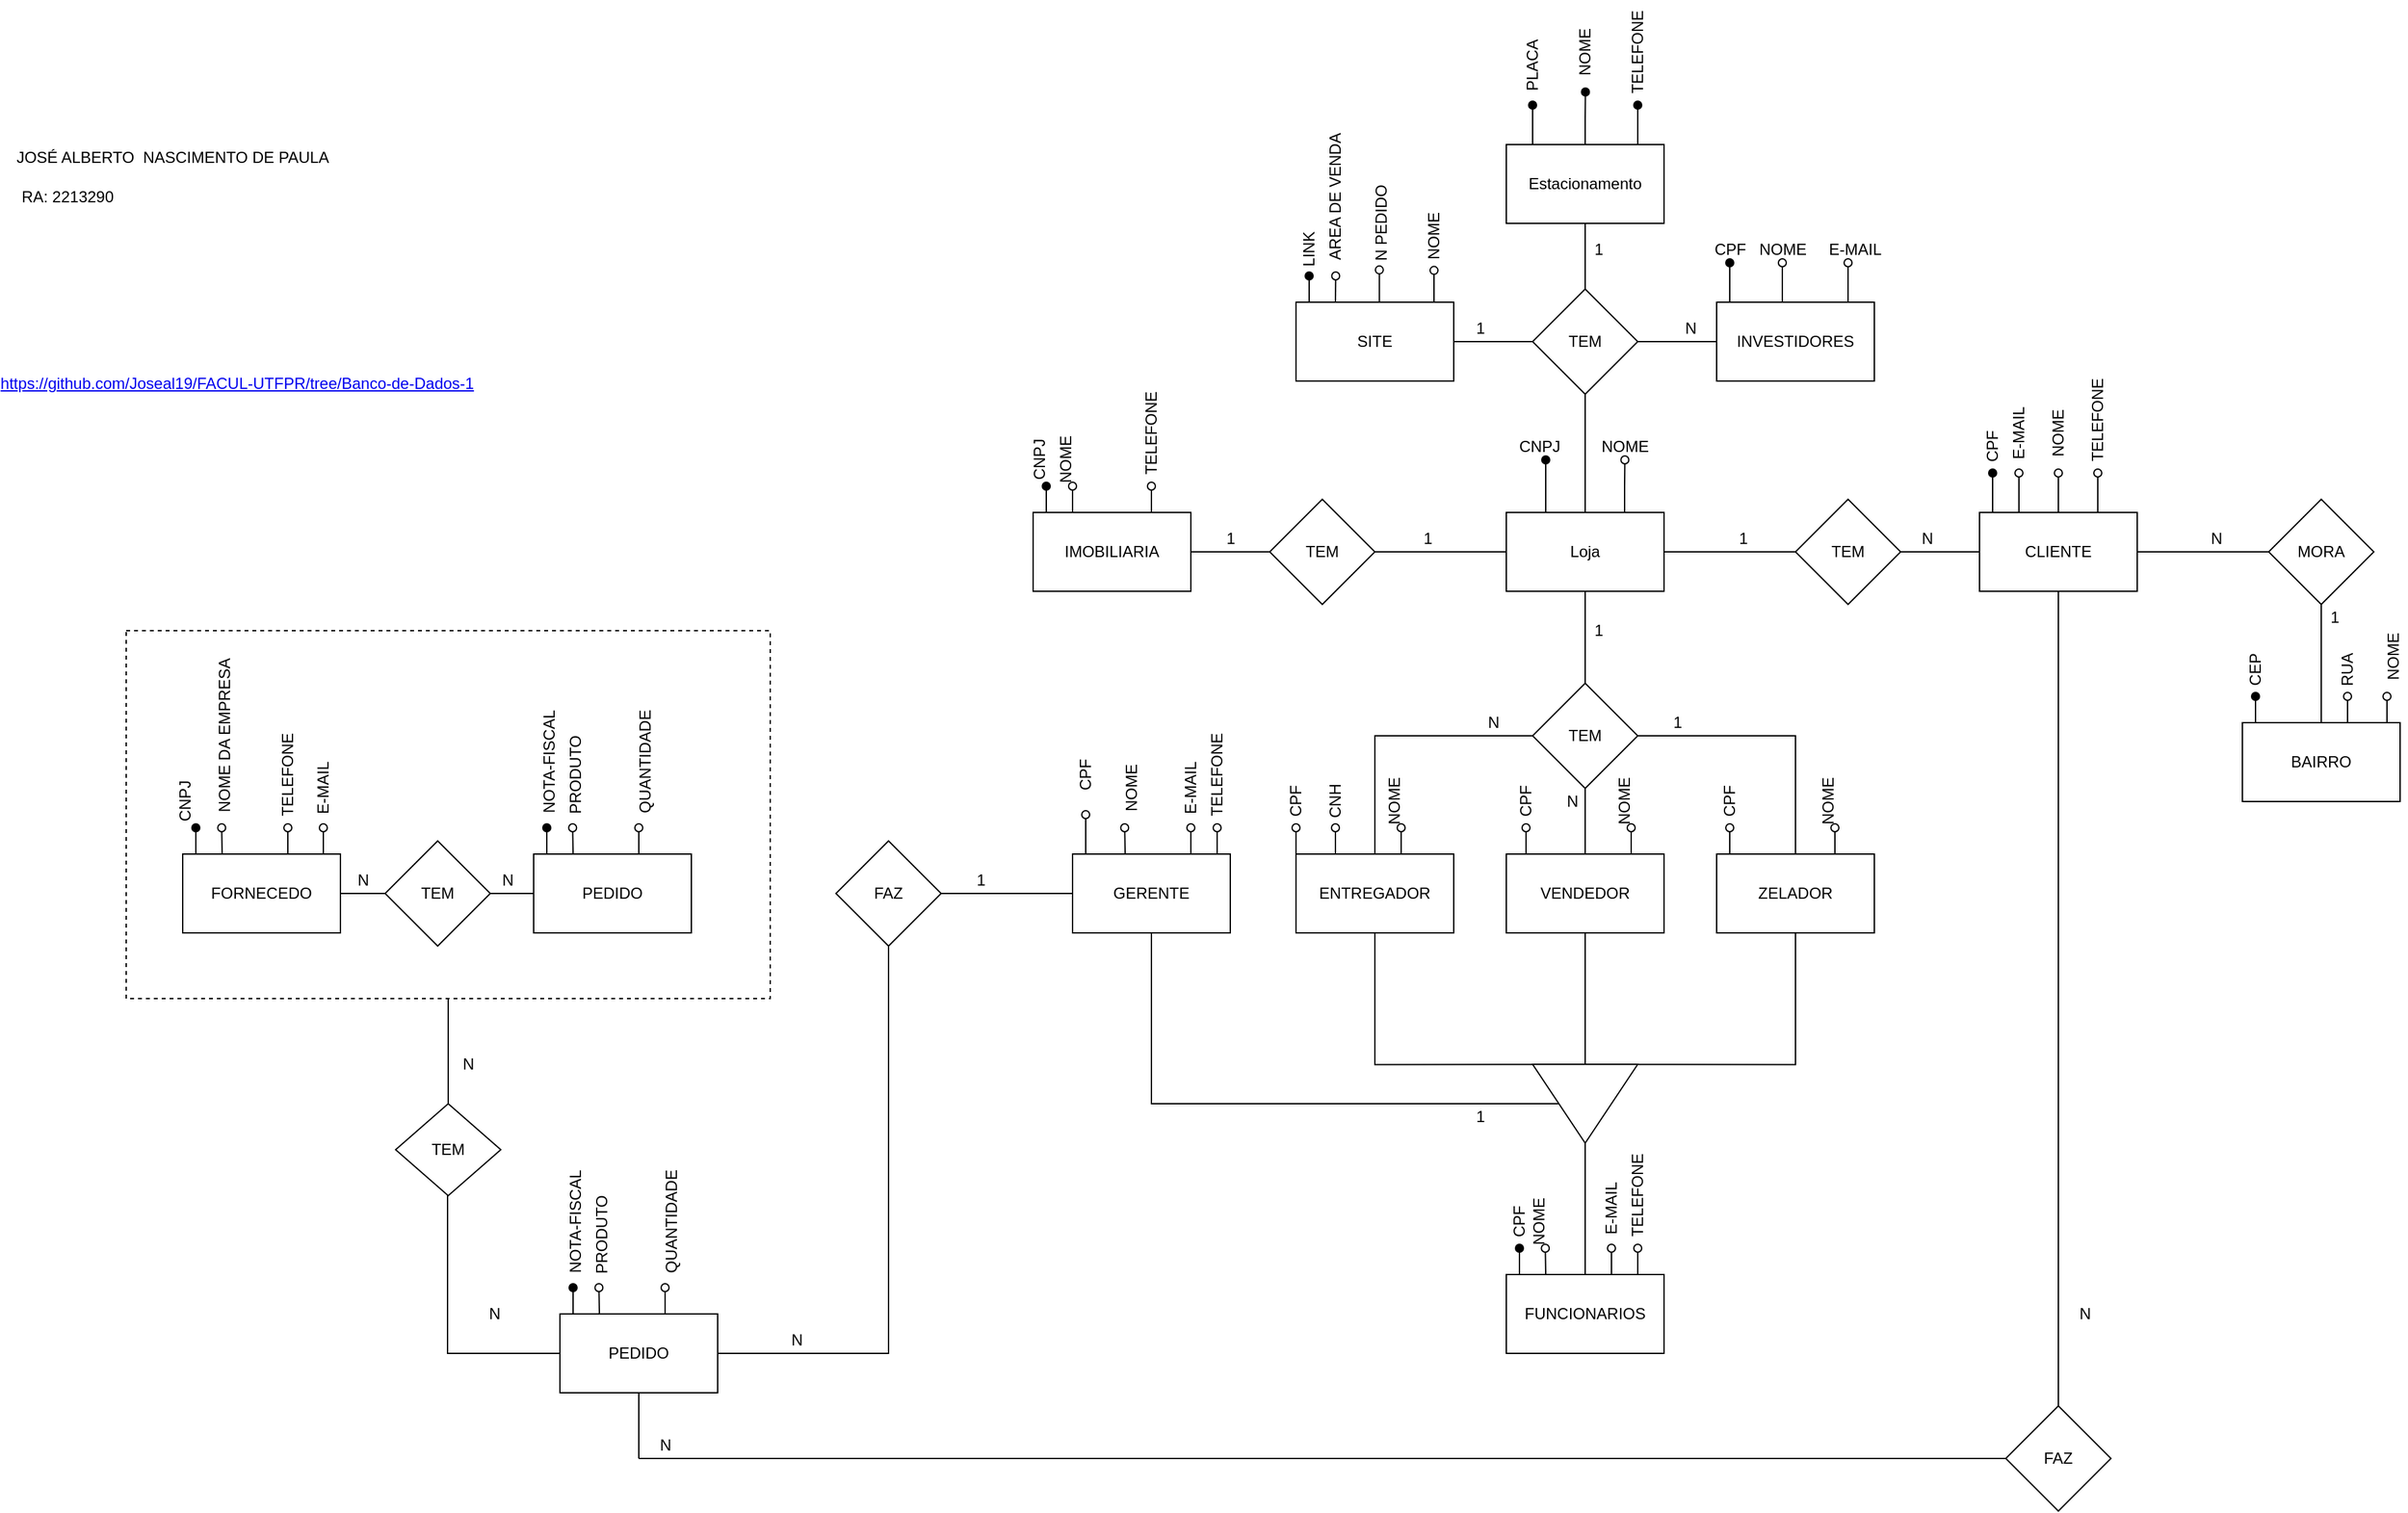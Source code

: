 <mxfile version="18.0.6" type="device"><diagram id="Hc7lsqqkSUxHhg8s1E7W" name="Page-1"><mxGraphModel dx="2181" dy="1921" grid="1" gridSize="10" guides="1" tooltips="1" connect="1" arrows="1" fold="1" page="1" pageScale="1" pageWidth="827" pageHeight="1169" math="0" shadow="0"><root><mxCell id="0"/><mxCell id="1" parent="0"/><mxCell id="PIWaCqFdl9PoiGD2TJqh-2" style="edgeStyle=orthogonalEdgeStyle;rounded=0;orthogonalLoop=1;jettySize=auto;html=1;exitX=0.25;exitY=0;exitDx=0;exitDy=0;endArrow=oval;endFill=1;" edge="1" parent="1" source="PIWaCqFdl9PoiGD2TJqh-1"><mxGeometry relative="1" as="geometry"><mxPoint x="370" y="160" as="targetPoint"/></mxGeometry></mxCell><mxCell id="PIWaCqFdl9PoiGD2TJqh-4" style="edgeStyle=orthogonalEdgeStyle;rounded=0;orthogonalLoop=1;jettySize=auto;html=1;exitX=0.75;exitY=0;exitDx=0;exitDy=0;endArrow=oval;endFill=0;" edge="1" parent="1" source="PIWaCqFdl9PoiGD2TJqh-1"><mxGeometry relative="1" as="geometry"><mxPoint x="430.2" y="160" as="targetPoint"/></mxGeometry></mxCell><mxCell id="PIWaCqFdl9PoiGD2TJqh-39" value="" style="edgeStyle=orthogonalEdgeStyle;rounded=0;orthogonalLoop=1;jettySize=auto;html=1;endArrow=none;endFill=0;" edge="1" parent="1" source="PIWaCqFdl9PoiGD2TJqh-1" target="PIWaCqFdl9PoiGD2TJqh-38"><mxGeometry relative="1" as="geometry"/></mxCell><mxCell id="PIWaCqFdl9PoiGD2TJqh-51" value="" style="edgeStyle=orthogonalEdgeStyle;rounded=0;orthogonalLoop=1;jettySize=auto;html=1;endArrow=none;endFill=0;" edge="1" parent="1" source="PIWaCqFdl9PoiGD2TJqh-1" target="PIWaCqFdl9PoiGD2TJqh-50"><mxGeometry relative="1" as="geometry"/></mxCell><mxCell id="PIWaCqFdl9PoiGD2TJqh-82" value="" style="edgeStyle=orthogonalEdgeStyle;rounded=0;orthogonalLoop=1;jettySize=auto;html=1;endArrow=none;endFill=0;" edge="1" parent="1" source="PIWaCqFdl9PoiGD2TJqh-1" target="PIWaCqFdl9PoiGD2TJqh-81"><mxGeometry relative="1" as="geometry"/></mxCell><mxCell id="PIWaCqFdl9PoiGD2TJqh-1" value="Loja" style="rounded=0;whiteSpace=wrap;html=1;" vertex="1" parent="1"><mxGeometry x="340" y="200" width="120" height="60" as="geometry"/></mxCell><mxCell id="PIWaCqFdl9PoiGD2TJqh-3" value="CNPJ" style="text;html=1;align=center;verticalAlign=middle;resizable=0;points=[];autosize=1;strokeColor=none;fillColor=none;" vertex="1" parent="1"><mxGeometry x="340" y="140" width="50" height="20" as="geometry"/></mxCell><mxCell id="PIWaCqFdl9PoiGD2TJqh-5" value="NOME" style="text;html=1;align=center;verticalAlign=middle;resizable=0;points=[];autosize=1;strokeColor=none;fillColor=none;" vertex="1" parent="1"><mxGeometry x="405" y="140" width="50" height="20" as="geometry"/></mxCell><mxCell id="PIWaCqFdl9PoiGD2TJqh-11" style="edgeStyle=orthogonalEdgeStyle;rounded=0;orthogonalLoop=1;jettySize=auto;html=1;exitX=0.25;exitY=0;exitDx=0;exitDy=0;endArrow=oval;endFill=1;" edge="1" parent="1" source="PIWaCqFdl9PoiGD2TJqh-7"><mxGeometry relative="1" as="geometry"><mxPoint x="360" y="-110" as="targetPoint"/></mxGeometry></mxCell><mxCell id="PIWaCqFdl9PoiGD2TJqh-13" style="edgeStyle=orthogonalEdgeStyle;rounded=0;orthogonalLoop=1;jettySize=auto;html=1;exitX=0.5;exitY=0;exitDx=0;exitDy=0;endArrow=oval;endFill=1;" edge="1" parent="1" source="PIWaCqFdl9PoiGD2TJqh-7"><mxGeometry relative="1" as="geometry"><mxPoint x="400.2" y="-120" as="targetPoint"/></mxGeometry></mxCell><mxCell id="PIWaCqFdl9PoiGD2TJqh-15" style="edgeStyle=orthogonalEdgeStyle;rounded=0;orthogonalLoop=1;jettySize=auto;html=1;exitX=0.75;exitY=0;exitDx=0;exitDy=0;endArrow=oval;endFill=1;" edge="1" parent="1" source="PIWaCqFdl9PoiGD2TJqh-7"><mxGeometry relative="1" as="geometry"><mxPoint x="440" y="-110" as="targetPoint"/></mxGeometry></mxCell><mxCell id="PIWaCqFdl9PoiGD2TJqh-7" value="Estacionamento" style="rounded=0;whiteSpace=wrap;html=1;" vertex="1" parent="1"><mxGeometry x="340" y="-80" width="120" height="60" as="geometry"/></mxCell><mxCell id="PIWaCqFdl9PoiGD2TJqh-10" style="edgeStyle=orthogonalEdgeStyle;rounded=0;orthogonalLoop=1;jettySize=auto;html=1;exitX=0.5;exitY=0;exitDx=0;exitDy=0;entryX=0.5;entryY=1;entryDx=0;entryDy=0;endArrow=none;endFill=0;" edge="1" parent="1" source="PIWaCqFdl9PoiGD2TJqh-8" target="PIWaCqFdl9PoiGD2TJqh-7"><mxGeometry relative="1" as="geometry"/></mxCell><mxCell id="PIWaCqFdl9PoiGD2TJqh-18" value="" style="edgeStyle=orthogonalEdgeStyle;rounded=0;orthogonalLoop=1;jettySize=auto;html=1;endArrow=none;endFill=0;" edge="1" parent="1" source="PIWaCqFdl9PoiGD2TJqh-8" target="PIWaCqFdl9PoiGD2TJqh-17"><mxGeometry relative="1" as="geometry"/></mxCell><mxCell id="PIWaCqFdl9PoiGD2TJqh-26" value="" style="edgeStyle=orthogonalEdgeStyle;rounded=0;orthogonalLoop=1;jettySize=auto;html=1;endArrow=none;endFill=0;" edge="1" parent="1" source="PIWaCqFdl9PoiGD2TJqh-8" target="PIWaCqFdl9PoiGD2TJqh-25"><mxGeometry relative="1" as="geometry"/></mxCell><mxCell id="PIWaCqFdl9PoiGD2TJqh-8" value="TEM" style="rhombus;whiteSpace=wrap;html=1;" vertex="1" parent="1"><mxGeometry x="360" y="30" width="80" height="80" as="geometry"/></mxCell><mxCell id="PIWaCqFdl9PoiGD2TJqh-9" value="" style="edgeStyle=orthogonalEdgeStyle;rounded=0;orthogonalLoop=1;jettySize=auto;html=1;endArrow=none;endFill=0;" edge="1" parent="1" source="PIWaCqFdl9PoiGD2TJqh-1" target="PIWaCqFdl9PoiGD2TJqh-8"><mxGeometry relative="1" as="geometry"><mxPoint x="400" y="50" as="targetPoint"/><mxPoint x="400" y="200" as="sourcePoint"/></mxGeometry></mxCell><mxCell id="PIWaCqFdl9PoiGD2TJqh-12" value="PLACA" style="text;html=1;align=center;verticalAlign=middle;resizable=0;points=[];autosize=1;strokeColor=none;fillColor=none;rotation=-90;" vertex="1" parent="1"><mxGeometry x="335" y="-150" width="50" height="20" as="geometry"/></mxCell><mxCell id="PIWaCqFdl9PoiGD2TJqh-14" value="NOME" style="text;html=1;align=center;verticalAlign=middle;resizable=0;points=[];autosize=1;strokeColor=none;fillColor=none;rotation=-90;" vertex="1" parent="1"><mxGeometry x="375" y="-160" width="50" height="20" as="geometry"/></mxCell><mxCell id="PIWaCqFdl9PoiGD2TJqh-16" value="TELEFONE" style="text;html=1;align=center;verticalAlign=middle;resizable=0;points=[];autosize=1;strokeColor=none;fillColor=none;rotation=-90;" vertex="1" parent="1"><mxGeometry x="400" y="-160" width="80" height="20" as="geometry"/></mxCell><mxCell id="PIWaCqFdl9PoiGD2TJqh-19" style="edgeStyle=orthogonalEdgeStyle;rounded=0;orthogonalLoop=1;jettySize=auto;html=1;exitX=0.25;exitY=0;exitDx=0;exitDy=0;endArrow=oval;endFill=1;" edge="1" parent="1" source="PIWaCqFdl9PoiGD2TJqh-17"><mxGeometry relative="1" as="geometry"><mxPoint x="510" y="10" as="targetPoint"/></mxGeometry></mxCell><mxCell id="PIWaCqFdl9PoiGD2TJqh-21" style="edgeStyle=orthogonalEdgeStyle;rounded=0;orthogonalLoop=1;jettySize=auto;html=1;exitX=0.5;exitY=0;exitDx=0;exitDy=0;endArrow=oval;endFill=0;" edge="1" parent="1" source="PIWaCqFdl9PoiGD2TJqh-17"><mxGeometry relative="1" as="geometry"><mxPoint x="550" y="10" as="targetPoint"/></mxGeometry></mxCell><mxCell id="PIWaCqFdl9PoiGD2TJqh-23" style="edgeStyle=orthogonalEdgeStyle;rounded=0;orthogonalLoop=1;jettySize=auto;html=1;exitX=0.75;exitY=0;exitDx=0;exitDy=0;endArrow=oval;endFill=0;" edge="1" parent="1" source="PIWaCqFdl9PoiGD2TJqh-17"><mxGeometry relative="1" as="geometry"><mxPoint x="600" y="10" as="targetPoint"/></mxGeometry></mxCell><mxCell id="PIWaCqFdl9PoiGD2TJqh-17" value="INVESTIDORES" style="whiteSpace=wrap;html=1;" vertex="1" parent="1"><mxGeometry x="500" y="40" width="120" height="60" as="geometry"/></mxCell><mxCell id="PIWaCqFdl9PoiGD2TJqh-20" value="CPF" style="text;html=1;align=center;verticalAlign=middle;resizable=0;points=[];autosize=1;strokeColor=none;fillColor=none;" vertex="1" parent="1"><mxGeometry x="490" y="-10" width="40" height="20" as="geometry"/></mxCell><mxCell id="PIWaCqFdl9PoiGD2TJqh-22" value="NOME" style="text;html=1;align=center;verticalAlign=middle;resizable=0;points=[];autosize=1;strokeColor=none;fillColor=none;" vertex="1" parent="1"><mxGeometry x="525" y="-10" width="50" height="20" as="geometry"/></mxCell><mxCell id="PIWaCqFdl9PoiGD2TJqh-24" value="E-MAIL" style="text;html=1;align=center;verticalAlign=middle;resizable=0;points=[];autosize=1;strokeColor=none;fillColor=none;" vertex="1" parent="1"><mxGeometry x="575" y="-10" width="60" height="20" as="geometry"/></mxCell><mxCell id="PIWaCqFdl9PoiGD2TJqh-27" style="edgeStyle=orthogonalEdgeStyle;rounded=0;orthogonalLoop=1;jettySize=auto;html=1;exitX=0.25;exitY=0;exitDx=0;exitDy=0;endArrow=oval;endFill=1;" edge="1" parent="1" source="PIWaCqFdl9PoiGD2TJqh-25"><mxGeometry relative="1" as="geometry"><mxPoint x="190" y="20" as="targetPoint"/></mxGeometry></mxCell><mxCell id="PIWaCqFdl9PoiGD2TJqh-29" style="edgeStyle=orthogonalEdgeStyle;rounded=0;orthogonalLoop=1;jettySize=auto;html=1;exitX=0.25;exitY=0;exitDx=0;exitDy=0;endArrow=oval;endFill=0;" edge="1" parent="1" source="PIWaCqFdl9PoiGD2TJqh-25"><mxGeometry relative="1" as="geometry"><mxPoint x="210.2" y="20" as="targetPoint"/></mxGeometry></mxCell><mxCell id="PIWaCqFdl9PoiGD2TJqh-31" style="edgeStyle=orthogonalEdgeStyle;rounded=0;orthogonalLoop=1;jettySize=auto;html=1;exitX=0.75;exitY=0;exitDx=0;exitDy=0;endArrow=oval;endFill=0;entryX=-0.006;entryY=0.42;entryDx=0;entryDy=0;entryPerimeter=0;" edge="1" parent="1" source="PIWaCqFdl9PoiGD2TJqh-25" target="PIWaCqFdl9PoiGD2TJqh-32"><mxGeometry relative="1" as="geometry"><mxPoint x="250" y="20" as="targetPoint"/></mxGeometry></mxCell><mxCell id="PIWaCqFdl9PoiGD2TJqh-33" style="edgeStyle=orthogonalEdgeStyle;rounded=0;orthogonalLoop=1;jettySize=auto;html=1;exitX=0.75;exitY=0;exitDx=0;exitDy=0;endArrow=oval;endFill=0;entryX=-0.016;entryY=0.5;entryDx=0;entryDy=0;entryPerimeter=0;" edge="1" parent="1" source="PIWaCqFdl9PoiGD2TJqh-25" target="PIWaCqFdl9PoiGD2TJqh-34"><mxGeometry relative="1" as="geometry"><mxPoint x="280" y="20" as="targetPoint"/></mxGeometry></mxCell><mxCell id="PIWaCqFdl9PoiGD2TJqh-25" value="SITE" style="whiteSpace=wrap;html=1;" vertex="1" parent="1"><mxGeometry x="180" y="40" width="120" height="60" as="geometry"/></mxCell><mxCell id="PIWaCqFdl9PoiGD2TJqh-28" value="LINK" style="text;html=1;align=center;verticalAlign=middle;resizable=0;points=[];autosize=1;strokeColor=none;fillColor=none;rotation=-90;" vertex="1" parent="1"><mxGeometry x="170" y="-10" width="40" height="20" as="geometry"/></mxCell><mxCell id="PIWaCqFdl9PoiGD2TJqh-30" value="AREA DE VENDA" style="text;html=1;align=center;verticalAlign=middle;resizable=0;points=[];autosize=1;strokeColor=none;fillColor=none;rotation=-90;" vertex="1" parent="1"><mxGeometry x="155" y="-50" width="110" height="20" as="geometry"/></mxCell><mxCell id="PIWaCqFdl9PoiGD2TJqh-32" value="N PEDIDO" style="text;html=1;align=center;verticalAlign=middle;resizable=0;points=[];autosize=1;strokeColor=none;fillColor=none;rotation=-90;" vertex="1" parent="1"><mxGeometry x="210" y="-30" width="70" height="20" as="geometry"/></mxCell><mxCell id="PIWaCqFdl9PoiGD2TJqh-34" value="NOME" style="text;html=1;align=center;verticalAlign=middle;resizable=0;points=[];autosize=1;strokeColor=none;fillColor=none;rotation=-90;" vertex="1" parent="1"><mxGeometry x="260" y="-20" width="50" height="20" as="geometry"/></mxCell><mxCell id="PIWaCqFdl9PoiGD2TJqh-35" value="1" style="text;html=1;align=center;verticalAlign=middle;resizable=0;points=[];autosize=1;strokeColor=none;fillColor=none;" vertex="1" parent="1"><mxGeometry x="400" y="-10" width="20" height="20" as="geometry"/></mxCell><mxCell id="PIWaCqFdl9PoiGD2TJqh-36" value="N" style="text;html=1;align=center;verticalAlign=middle;resizable=0;points=[];autosize=1;strokeColor=none;fillColor=none;" vertex="1" parent="1"><mxGeometry x="470" y="50" width="20" height="20" as="geometry"/></mxCell><mxCell id="PIWaCqFdl9PoiGD2TJqh-37" value="1" style="text;html=1;align=center;verticalAlign=middle;resizable=0;points=[];autosize=1;strokeColor=none;fillColor=none;" vertex="1" parent="1"><mxGeometry x="310" y="50" width="20" height="20" as="geometry"/></mxCell><mxCell id="PIWaCqFdl9PoiGD2TJqh-42" value="" style="edgeStyle=orthogonalEdgeStyle;rounded=0;orthogonalLoop=1;jettySize=auto;html=1;endArrow=none;endFill=0;" edge="1" parent="1" source="PIWaCqFdl9PoiGD2TJqh-38" target="PIWaCqFdl9PoiGD2TJqh-41"><mxGeometry relative="1" as="geometry"/></mxCell><mxCell id="PIWaCqFdl9PoiGD2TJqh-38" value="TEM" style="rhombus;whiteSpace=wrap;html=1;rounded=0;" vertex="1" parent="1"><mxGeometry x="160" y="190" width="80" height="80" as="geometry"/></mxCell><mxCell id="PIWaCqFdl9PoiGD2TJqh-40" value="1" style="text;html=1;align=center;verticalAlign=middle;resizable=0;points=[];autosize=1;strokeColor=none;fillColor=none;" vertex="1" parent="1"><mxGeometry x="270" y="210" width="20" height="20" as="geometry"/></mxCell><mxCell id="PIWaCqFdl9PoiGD2TJqh-43" style="edgeStyle=orthogonalEdgeStyle;rounded=0;orthogonalLoop=1;jettySize=auto;html=1;exitX=0.25;exitY=0;exitDx=0;exitDy=0;endArrow=oval;endFill=1;" edge="1" parent="1" source="PIWaCqFdl9PoiGD2TJqh-41"><mxGeometry relative="1" as="geometry"><mxPoint x="-10" y="180" as="targetPoint"/></mxGeometry></mxCell><mxCell id="PIWaCqFdl9PoiGD2TJqh-45" style="edgeStyle=orthogonalEdgeStyle;rounded=0;orthogonalLoop=1;jettySize=auto;html=1;exitX=0.25;exitY=0;exitDx=0;exitDy=0;endArrow=oval;endFill=0;" edge="1" parent="1" source="PIWaCqFdl9PoiGD2TJqh-41"><mxGeometry relative="1" as="geometry"><mxPoint x="10" y="180" as="targetPoint"/></mxGeometry></mxCell><mxCell id="PIWaCqFdl9PoiGD2TJqh-47" style="edgeStyle=orthogonalEdgeStyle;rounded=0;orthogonalLoop=1;jettySize=auto;html=1;exitX=0.75;exitY=0;exitDx=0;exitDy=0;endArrow=oval;endFill=0;" edge="1" parent="1" source="PIWaCqFdl9PoiGD2TJqh-41"><mxGeometry relative="1" as="geometry"><mxPoint x="70" y="180" as="targetPoint"/></mxGeometry></mxCell><mxCell id="PIWaCqFdl9PoiGD2TJqh-41" value="IMOBILIARIA" style="whiteSpace=wrap;html=1;rounded=0;" vertex="1" parent="1"><mxGeometry x="-20" y="200" width="120" height="60" as="geometry"/></mxCell><mxCell id="PIWaCqFdl9PoiGD2TJqh-44" value="CNPJ" style="text;html=1;align=center;verticalAlign=middle;resizable=0;points=[];autosize=1;strokeColor=none;fillColor=none;rotation=-90;" vertex="1" parent="1"><mxGeometry x="-40" y="150" width="50" height="20" as="geometry"/></mxCell><mxCell id="PIWaCqFdl9PoiGD2TJqh-46" value="NOME" style="text;html=1;align=center;verticalAlign=middle;resizable=0;points=[];autosize=1;strokeColor=none;fillColor=none;rotation=-90;" vertex="1" parent="1"><mxGeometry x="-20" y="150" width="50" height="20" as="geometry"/></mxCell><mxCell id="PIWaCqFdl9PoiGD2TJqh-48" value="TELEFONE" style="text;html=1;align=center;verticalAlign=middle;resizable=0;points=[];autosize=1;strokeColor=none;fillColor=none;rotation=-90;" vertex="1" parent="1"><mxGeometry x="30" y="130" width="80" height="20" as="geometry"/></mxCell><mxCell id="PIWaCqFdl9PoiGD2TJqh-49" value="1" style="text;html=1;align=center;verticalAlign=middle;resizable=0;points=[];autosize=1;strokeColor=none;fillColor=none;" vertex="1" parent="1"><mxGeometry x="120" y="210" width="20" height="20" as="geometry"/></mxCell><mxCell id="PIWaCqFdl9PoiGD2TJqh-57" value="" style="edgeStyle=orthogonalEdgeStyle;rounded=0;orthogonalLoop=1;jettySize=auto;html=1;endArrow=none;endFill=0;" edge="1" parent="1" source="PIWaCqFdl9PoiGD2TJqh-50" target="PIWaCqFdl9PoiGD2TJqh-56"><mxGeometry relative="1" as="geometry"/></mxCell><mxCell id="PIWaCqFdl9PoiGD2TJqh-50" value="TEM" style="rhombus;whiteSpace=wrap;html=1;rounded=0;" vertex="1" parent="1"><mxGeometry x="560" y="190" width="80" height="80" as="geometry"/></mxCell><mxCell id="PIWaCqFdl9PoiGD2TJqh-52" value="1" style="text;html=1;align=center;verticalAlign=middle;resizable=0;points=[];autosize=1;strokeColor=none;fillColor=none;" vertex="1" parent="1"><mxGeometry x="510" y="210" width="20" height="20" as="geometry"/></mxCell><mxCell id="PIWaCqFdl9PoiGD2TJqh-59" style="edgeStyle=orthogonalEdgeStyle;rounded=0;orthogonalLoop=1;jettySize=auto;html=1;exitX=0.25;exitY=0;exitDx=0;exitDy=0;endArrow=oval;endFill=1;" edge="1" parent="1" source="PIWaCqFdl9PoiGD2TJqh-56"><mxGeometry relative="1" as="geometry"><mxPoint x="710" y="170" as="targetPoint"/></mxGeometry></mxCell><mxCell id="PIWaCqFdl9PoiGD2TJqh-61" style="edgeStyle=orthogonalEdgeStyle;rounded=0;orthogonalLoop=1;jettySize=auto;html=1;exitX=0.25;exitY=0;exitDx=0;exitDy=0;endArrow=oval;endFill=0;" edge="1" parent="1" source="PIWaCqFdl9PoiGD2TJqh-56"><mxGeometry relative="1" as="geometry"><mxPoint x="730" y="170" as="targetPoint"/></mxGeometry></mxCell><mxCell id="PIWaCqFdl9PoiGD2TJqh-63" style="edgeStyle=orthogonalEdgeStyle;rounded=0;orthogonalLoop=1;jettySize=auto;html=1;exitX=0.5;exitY=0;exitDx=0;exitDy=0;endArrow=oval;endFill=0;" edge="1" parent="1" source="PIWaCqFdl9PoiGD2TJqh-56"><mxGeometry relative="1" as="geometry"><mxPoint x="760" y="170" as="targetPoint"/></mxGeometry></mxCell><mxCell id="PIWaCqFdl9PoiGD2TJqh-65" style="edgeStyle=orthogonalEdgeStyle;rounded=0;orthogonalLoop=1;jettySize=auto;html=1;exitX=0.75;exitY=0;exitDx=0;exitDy=0;endArrow=oval;endFill=0;" edge="1" parent="1" source="PIWaCqFdl9PoiGD2TJqh-56"><mxGeometry relative="1" as="geometry"><mxPoint x="790" y="170" as="targetPoint"/></mxGeometry></mxCell><mxCell id="PIWaCqFdl9PoiGD2TJqh-68" value="" style="edgeStyle=orthogonalEdgeStyle;rounded=0;orthogonalLoop=1;jettySize=auto;html=1;endArrow=none;endFill=0;" edge="1" parent="1" source="PIWaCqFdl9PoiGD2TJqh-56" target="PIWaCqFdl9PoiGD2TJqh-67"><mxGeometry relative="1" as="geometry"/></mxCell><mxCell id="PIWaCqFdl9PoiGD2TJqh-217" value="" style="edgeStyle=orthogonalEdgeStyle;rounded=0;orthogonalLoop=1;jettySize=auto;html=1;endArrow=none;endFill=0;" edge="1" parent="1" source="PIWaCqFdl9PoiGD2TJqh-56" target="PIWaCqFdl9PoiGD2TJqh-216"><mxGeometry relative="1" as="geometry"/></mxCell><mxCell id="PIWaCqFdl9PoiGD2TJqh-56" value="CLIENTE" style="whiteSpace=wrap;html=1;rounded=0;" vertex="1" parent="1"><mxGeometry x="700" y="200" width="120" height="60" as="geometry"/></mxCell><mxCell id="PIWaCqFdl9PoiGD2TJqh-58" value="N" style="text;html=1;align=center;verticalAlign=middle;resizable=0;points=[];autosize=1;strokeColor=none;fillColor=none;" vertex="1" parent="1"><mxGeometry x="650" y="210" width="20" height="20" as="geometry"/></mxCell><mxCell id="PIWaCqFdl9PoiGD2TJqh-60" value="CPF" style="text;html=1;align=center;verticalAlign=middle;resizable=0;points=[];autosize=1;strokeColor=none;fillColor=none;rotation=-90;" vertex="1" parent="1"><mxGeometry x="690" y="140" width="40" height="20" as="geometry"/></mxCell><mxCell id="PIWaCqFdl9PoiGD2TJqh-62" value="E-MAIL" style="text;html=1;align=center;verticalAlign=middle;resizable=0;points=[];autosize=1;strokeColor=none;fillColor=none;rotation=-90;" vertex="1" parent="1"><mxGeometry x="700" y="130" width="60" height="20" as="geometry"/></mxCell><mxCell id="PIWaCqFdl9PoiGD2TJqh-64" value="NOME" style="text;html=1;align=center;verticalAlign=middle;resizable=0;points=[];autosize=1;strokeColor=none;fillColor=none;rotation=-90;" vertex="1" parent="1"><mxGeometry x="735" y="130" width="50" height="20" as="geometry"/></mxCell><mxCell id="PIWaCqFdl9PoiGD2TJqh-66" value="TELEFONE" style="text;html=1;align=center;verticalAlign=middle;resizable=0;points=[];autosize=1;strokeColor=none;fillColor=none;rotation=-90;" vertex="1" parent="1"><mxGeometry x="750" y="120" width="80" height="20" as="geometry"/></mxCell><mxCell id="PIWaCqFdl9PoiGD2TJqh-70" value="" style="edgeStyle=orthogonalEdgeStyle;rounded=0;orthogonalLoop=1;jettySize=auto;html=1;endArrow=none;endFill=0;" edge="1" parent="1" source="PIWaCqFdl9PoiGD2TJqh-67" target="PIWaCqFdl9PoiGD2TJqh-69"><mxGeometry relative="1" as="geometry"/></mxCell><mxCell id="PIWaCqFdl9PoiGD2TJqh-67" value="MORA" style="rhombus;whiteSpace=wrap;html=1;rounded=0;" vertex="1" parent="1"><mxGeometry x="920" y="190" width="80" height="80" as="geometry"/></mxCell><mxCell id="PIWaCqFdl9PoiGD2TJqh-71" style="edgeStyle=orthogonalEdgeStyle;rounded=0;orthogonalLoop=1;jettySize=auto;html=1;exitX=0.25;exitY=0;exitDx=0;exitDy=0;endArrow=oval;endFill=1;" edge="1" parent="1" source="PIWaCqFdl9PoiGD2TJqh-69"><mxGeometry relative="1" as="geometry"><mxPoint x="910" y="340" as="targetPoint"/></mxGeometry></mxCell><mxCell id="PIWaCqFdl9PoiGD2TJqh-73" style="edgeStyle=orthogonalEdgeStyle;rounded=0;orthogonalLoop=1;jettySize=auto;html=1;exitX=0.75;exitY=0;exitDx=0;exitDy=0;endArrow=oval;endFill=0;" edge="1" parent="1" source="PIWaCqFdl9PoiGD2TJqh-69"><mxGeometry relative="1" as="geometry"><mxPoint x="980" y="340" as="targetPoint"/></mxGeometry></mxCell><mxCell id="PIWaCqFdl9PoiGD2TJqh-76" style="edgeStyle=orthogonalEdgeStyle;rounded=0;orthogonalLoop=1;jettySize=auto;html=1;exitX=0.75;exitY=0;exitDx=0;exitDy=0;endArrow=oval;endFill=0;" edge="1" parent="1" source="PIWaCqFdl9PoiGD2TJqh-69"><mxGeometry relative="1" as="geometry"><mxPoint x="1010" y="340" as="targetPoint"/></mxGeometry></mxCell><mxCell id="PIWaCqFdl9PoiGD2TJqh-69" value="BAIRRO" style="whiteSpace=wrap;html=1;rounded=0;" vertex="1" parent="1"><mxGeometry x="900" y="360" width="120" height="60" as="geometry"/></mxCell><mxCell id="PIWaCqFdl9PoiGD2TJqh-72" value="CEP" style="text;html=1;align=center;verticalAlign=middle;resizable=0;points=[];autosize=1;strokeColor=none;fillColor=none;rotation=-90;" vertex="1" parent="1"><mxGeometry x="890" y="310" width="40" height="20" as="geometry"/></mxCell><mxCell id="PIWaCqFdl9PoiGD2TJqh-75" value="RUA" style="text;html=1;align=center;verticalAlign=middle;resizable=0;points=[];autosize=1;strokeColor=none;fillColor=none;rotation=-90;" vertex="1" parent="1"><mxGeometry x="960" y="310" width="40" height="20" as="geometry"/></mxCell><mxCell id="PIWaCqFdl9PoiGD2TJqh-78" value="NOME" style="text;html=1;align=center;verticalAlign=middle;resizable=0;points=[];autosize=1;strokeColor=none;fillColor=none;rotation=-90;" vertex="1" parent="1"><mxGeometry x="990" y="300" width="50" height="20" as="geometry"/></mxCell><mxCell id="PIWaCqFdl9PoiGD2TJqh-79" value="N" style="text;html=1;align=center;verticalAlign=middle;resizable=0;points=[];autosize=1;strokeColor=none;fillColor=none;" vertex="1" parent="1"><mxGeometry x="870" y="210" width="20" height="20" as="geometry"/></mxCell><mxCell id="PIWaCqFdl9PoiGD2TJqh-80" value="1" style="text;html=1;align=center;verticalAlign=middle;resizable=0;points=[];autosize=1;strokeColor=none;fillColor=none;" vertex="1" parent="1"><mxGeometry x="960" y="270" width="20" height="20" as="geometry"/></mxCell><mxCell id="PIWaCqFdl9PoiGD2TJqh-85" value="" style="edgeStyle=orthogonalEdgeStyle;rounded=0;orthogonalLoop=1;jettySize=auto;html=1;endArrow=none;endFill=0;" edge="1" parent="1" source="PIWaCqFdl9PoiGD2TJqh-81" target="PIWaCqFdl9PoiGD2TJqh-84"><mxGeometry relative="1" as="geometry"/></mxCell><mxCell id="PIWaCqFdl9PoiGD2TJqh-110" style="edgeStyle=orthogonalEdgeStyle;rounded=0;orthogonalLoop=1;jettySize=auto;html=1;entryX=0.5;entryY=0;entryDx=0;entryDy=0;endArrow=none;endFill=0;" edge="1" parent="1" source="PIWaCqFdl9PoiGD2TJqh-81" target="PIWaCqFdl9PoiGD2TJqh-107"><mxGeometry relative="1" as="geometry"/></mxCell><mxCell id="PIWaCqFdl9PoiGD2TJqh-81" value="TEM" style="rhombus;whiteSpace=wrap;html=1;rounded=0;" vertex="1" parent="1"><mxGeometry x="360" y="330" width="80" height="80" as="geometry"/></mxCell><mxCell id="PIWaCqFdl9PoiGD2TJqh-83" value="1" style="text;html=1;align=center;verticalAlign=middle;resizable=0;points=[];autosize=1;strokeColor=none;fillColor=none;" vertex="1" parent="1"><mxGeometry x="400" y="280" width="20" height="20" as="geometry"/></mxCell><mxCell id="PIWaCqFdl9PoiGD2TJqh-86" style="edgeStyle=orthogonalEdgeStyle;rounded=0;orthogonalLoop=1;jettySize=auto;html=1;exitX=0.25;exitY=0;exitDx=0;exitDy=0;endArrow=oval;endFill=0;" edge="1" parent="1" source="PIWaCqFdl9PoiGD2TJqh-84"><mxGeometry relative="1" as="geometry"><mxPoint x="510" y="440" as="targetPoint"/></mxGeometry></mxCell><mxCell id="PIWaCqFdl9PoiGD2TJqh-88" style="edgeStyle=orthogonalEdgeStyle;rounded=0;orthogonalLoop=1;jettySize=auto;html=1;exitX=0.75;exitY=0;exitDx=0;exitDy=0;endArrow=oval;endFill=0;" edge="1" parent="1" source="PIWaCqFdl9PoiGD2TJqh-84"><mxGeometry relative="1" as="geometry"><mxPoint x="590" y="440" as="targetPoint"/></mxGeometry></mxCell><mxCell id="PIWaCqFdl9PoiGD2TJqh-117" style="edgeStyle=orthogonalEdgeStyle;rounded=0;orthogonalLoop=1;jettySize=auto;html=1;exitX=0.5;exitY=1;exitDx=0;exitDy=0;endArrow=none;endFill=0;entryX=0.003;entryY=-0.005;entryDx=0;entryDy=0;entryPerimeter=0;" edge="1" parent="1" source="PIWaCqFdl9PoiGD2TJqh-84" target="PIWaCqFdl9PoiGD2TJqh-113"><mxGeometry relative="1" as="geometry"><mxPoint x="530" y="620" as="targetPoint"/><Array as="points"><mxPoint x="560" y="620"/></Array></mxGeometry></mxCell><mxCell id="PIWaCqFdl9PoiGD2TJqh-84" value="ZELADOR" style="whiteSpace=wrap;html=1;rounded=0;" vertex="1" parent="1"><mxGeometry x="500" y="460" width="120" height="60" as="geometry"/></mxCell><mxCell id="PIWaCqFdl9PoiGD2TJqh-87" value="CPF" style="text;html=1;align=center;verticalAlign=middle;resizable=0;points=[];autosize=1;strokeColor=none;fillColor=none;rotation=-90;" vertex="1" parent="1"><mxGeometry x="490" y="410" width="40" height="20" as="geometry"/></mxCell><mxCell id="PIWaCqFdl9PoiGD2TJqh-90" value="NOME" style="text;html=1;align=center;verticalAlign=middle;resizable=0;points=[];autosize=1;strokeColor=none;fillColor=none;rotation=-90;" vertex="1" parent="1"><mxGeometry x="560" y="410" width="50" height="20" as="geometry"/></mxCell><mxCell id="PIWaCqFdl9PoiGD2TJqh-91" value="1" style="text;html=1;align=center;verticalAlign=middle;resizable=0;points=[];autosize=1;strokeColor=none;fillColor=none;" vertex="1" parent="1"><mxGeometry x="460" y="350" width="20" height="20" as="geometry"/></mxCell><mxCell id="PIWaCqFdl9PoiGD2TJqh-95" style="edgeStyle=orthogonalEdgeStyle;rounded=0;orthogonalLoop=1;jettySize=auto;html=1;exitX=0.25;exitY=0;exitDx=0;exitDy=0;endArrow=oval;endFill=0;" edge="1" parent="1" source="PIWaCqFdl9PoiGD2TJqh-97"><mxGeometry relative="1" as="geometry"><mxPoint x="355" y="440" as="targetPoint"/></mxGeometry></mxCell><mxCell id="PIWaCqFdl9PoiGD2TJqh-96" style="edgeStyle=orthogonalEdgeStyle;rounded=0;orthogonalLoop=1;jettySize=auto;html=1;exitX=0.75;exitY=0;exitDx=0;exitDy=0;endArrow=oval;endFill=0;" edge="1" parent="1" source="PIWaCqFdl9PoiGD2TJqh-97"><mxGeometry relative="1" as="geometry"><mxPoint x="435" y="440" as="targetPoint"/></mxGeometry></mxCell><mxCell id="PIWaCqFdl9PoiGD2TJqh-101" style="edgeStyle=orthogonalEdgeStyle;rounded=0;orthogonalLoop=1;jettySize=auto;html=1;entryX=0.5;entryY=1;entryDx=0;entryDy=0;endArrow=none;endFill=0;" edge="1" parent="1" source="PIWaCqFdl9PoiGD2TJqh-97" target="PIWaCqFdl9PoiGD2TJqh-81"><mxGeometry relative="1" as="geometry"/></mxCell><mxCell id="PIWaCqFdl9PoiGD2TJqh-116" style="edgeStyle=orthogonalEdgeStyle;rounded=0;orthogonalLoop=1;jettySize=auto;html=1;entryX=0;entryY=0.5;entryDx=0;entryDy=0;endArrow=none;endFill=0;" edge="1" parent="1" source="PIWaCqFdl9PoiGD2TJqh-97" target="PIWaCqFdl9PoiGD2TJqh-113"><mxGeometry relative="1" as="geometry"/></mxCell><mxCell id="PIWaCqFdl9PoiGD2TJqh-97" value="VENDEDOR" style="whiteSpace=wrap;html=1;rounded=0;" vertex="1" parent="1"><mxGeometry x="340" y="460" width="120" height="60" as="geometry"/></mxCell><mxCell id="PIWaCqFdl9PoiGD2TJqh-98" value="CPF" style="text;html=1;align=center;verticalAlign=middle;resizable=0;points=[];autosize=1;strokeColor=none;fillColor=none;rotation=-90;" vertex="1" parent="1"><mxGeometry x="335" y="410" width="40" height="20" as="geometry"/></mxCell><mxCell id="PIWaCqFdl9PoiGD2TJqh-99" value="NOME" style="text;html=1;align=center;verticalAlign=middle;resizable=0;points=[];autosize=1;strokeColor=none;fillColor=none;rotation=-90;" vertex="1" parent="1"><mxGeometry x="405" y="410" width="50" height="20" as="geometry"/></mxCell><mxCell id="PIWaCqFdl9PoiGD2TJqh-102" value="N" style="text;html=1;align=center;verticalAlign=middle;resizable=0;points=[];autosize=1;strokeColor=none;fillColor=none;" vertex="1" parent="1"><mxGeometry x="380" y="410" width="20" height="20" as="geometry"/></mxCell><mxCell id="PIWaCqFdl9PoiGD2TJqh-105" style="edgeStyle=orthogonalEdgeStyle;rounded=0;orthogonalLoop=1;jettySize=auto;html=1;exitX=0.25;exitY=0;exitDx=0;exitDy=0;endArrow=oval;endFill=0;" edge="1" parent="1" source="PIWaCqFdl9PoiGD2TJqh-107"><mxGeometry relative="1" as="geometry"><mxPoint x="180" y="440" as="targetPoint"/></mxGeometry></mxCell><mxCell id="PIWaCqFdl9PoiGD2TJqh-106" style="edgeStyle=orthogonalEdgeStyle;rounded=0;orthogonalLoop=1;jettySize=auto;html=1;exitX=0.75;exitY=0;exitDx=0;exitDy=0;endArrow=oval;endFill=0;" edge="1" parent="1" source="PIWaCqFdl9PoiGD2TJqh-107"><mxGeometry relative="1" as="geometry"><mxPoint x="260" y="440" as="targetPoint"/></mxGeometry></mxCell><mxCell id="PIWaCqFdl9PoiGD2TJqh-111" style="edgeStyle=orthogonalEdgeStyle;rounded=0;orthogonalLoop=1;jettySize=auto;html=1;exitX=0.25;exitY=0;exitDx=0;exitDy=0;endArrow=oval;endFill=0;" edge="1" parent="1" source="PIWaCqFdl9PoiGD2TJqh-107"><mxGeometry relative="1" as="geometry"><mxPoint x="210" y="440" as="targetPoint"/></mxGeometry></mxCell><mxCell id="PIWaCqFdl9PoiGD2TJqh-118" style="edgeStyle=orthogonalEdgeStyle;rounded=0;orthogonalLoop=1;jettySize=auto;html=1;endArrow=none;endFill=0;entryX=0.003;entryY=0.995;entryDx=0;entryDy=0;entryPerimeter=0;" edge="1" parent="1" source="PIWaCqFdl9PoiGD2TJqh-107" target="PIWaCqFdl9PoiGD2TJqh-113"><mxGeometry relative="1" as="geometry"><mxPoint x="240" y="620" as="targetPoint"/><Array as="points"><mxPoint x="240" y="620"/></Array></mxGeometry></mxCell><mxCell id="PIWaCqFdl9PoiGD2TJqh-107" value="ENTREGADOR" style="whiteSpace=wrap;html=1;rounded=0;" vertex="1" parent="1"><mxGeometry x="180" y="460" width="120" height="60" as="geometry"/></mxCell><mxCell id="PIWaCqFdl9PoiGD2TJqh-108" value="CPF" style="text;html=1;align=center;verticalAlign=middle;resizable=0;points=[];autosize=1;strokeColor=none;fillColor=none;rotation=-90;" vertex="1" parent="1"><mxGeometry x="160" y="410" width="40" height="20" as="geometry"/></mxCell><mxCell id="PIWaCqFdl9PoiGD2TJqh-109" value="NOME" style="text;html=1;align=center;verticalAlign=middle;resizable=0;points=[];autosize=1;strokeColor=none;fillColor=none;rotation=-90;" vertex="1" parent="1"><mxGeometry x="230" y="410" width="50" height="20" as="geometry"/></mxCell><mxCell id="PIWaCqFdl9PoiGD2TJqh-112" value="CNH" style="text;html=1;align=center;verticalAlign=middle;resizable=0;points=[];autosize=1;strokeColor=none;fillColor=none;rotation=-90;" vertex="1" parent="1"><mxGeometry x="190" y="410" width="40" height="20" as="geometry"/></mxCell><mxCell id="PIWaCqFdl9PoiGD2TJqh-120" value="" style="edgeStyle=orthogonalEdgeStyle;rounded=0;orthogonalLoop=1;jettySize=auto;html=1;endArrow=none;endFill=0;" edge="1" parent="1" source="PIWaCqFdl9PoiGD2TJqh-113" target="PIWaCqFdl9PoiGD2TJqh-119"><mxGeometry relative="1" as="geometry"/></mxCell><mxCell id="PIWaCqFdl9PoiGD2TJqh-130" value="" style="edgeStyle=orthogonalEdgeStyle;rounded=0;orthogonalLoop=1;jettySize=auto;html=1;endArrow=none;endFill=0;" edge="1" parent="1" source="PIWaCqFdl9PoiGD2TJqh-113" target="PIWaCqFdl9PoiGD2TJqh-129"><mxGeometry relative="1" as="geometry"/></mxCell><mxCell id="PIWaCqFdl9PoiGD2TJqh-113" value="" style="triangle;whiteSpace=wrap;html=1;rotation=90;" vertex="1" parent="1"><mxGeometry x="370" y="610" width="60" height="80" as="geometry"/></mxCell><mxCell id="PIWaCqFdl9PoiGD2TJqh-121" style="edgeStyle=orthogonalEdgeStyle;rounded=0;orthogonalLoop=1;jettySize=auto;html=1;exitX=0.25;exitY=0;exitDx=0;exitDy=0;endArrow=oval;endFill=1;" edge="1" parent="1" source="PIWaCqFdl9PoiGD2TJqh-119"><mxGeometry relative="1" as="geometry"><mxPoint x="350" y="760" as="targetPoint"/></mxGeometry></mxCell><mxCell id="PIWaCqFdl9PoiGD2TJqh-123" style="edgeStyle=orthogonalEdgeStyle;rounded=0;orthogonalLoop=1;jettySize=auto;html=1;exitX=0.25;exitY=0;exitDx=0;exitDy=0;endArrow=oval;endFill=0;" edge="1" parent="1" source="PIWaCqFdl9PoiGD2TJqh-119"><mxGeometry relative="1" as="geometry"><mxPoint x="369.667" y="760" as="targetPoint"/></mxGeometry></mxCell><mxCell id="PIWaCqFdl9PoiGD2TJqh-125" style="edgeStyle=orthogonalEdgeStyle;rounded=0;orthogonalLoop=1;jettySize=auto;html=1;exitX=0.75;exitY=0;exitDx=0;exitDy=0;endArrow=oval;endFill=0;" edge="1" parent="1" source="PIWaCqFdl9PoiGD2TJqh-119"><mxGeometry relative="1" as="geometry"><mxPoint x="420" y="760" as="targetPoint"/></mxGeometry></mxCell><mxCell id="PIWaCqFdl9PoiGD2TJqh-127" style="edgeStyle=orthogonalEdgeStyle;rounded=0;orthogonalLoop=1;jettySize=auto;html=1;exitX=0.75;exitY=0;exitDx=0;exitDy=0;endArrow=oval;endFill=0;" edge="1" parent="1" source="PIWaCqFdl9PoiGD2TJqh-119"><mxGeometry relative="1" as="geometry"><mxPoint x="440" y="760" as="targetPoint"/></mxGeometry></mxCell><mxCell id="PIWaCqFdl9PoiGD2TJqh-119" value="FUNCIONARIOS" style="whiteSpace=wrap;html=1;" vertex="1" parent="1"><mxGeometry x="340" y="780" width="120" height="60" as="geometry"/></mxCell><mxCell id="PIWaCqFdl9PoiGD2TJqh-122" value="CPF" style="text;html=1;align=center;verticalAlign=middle;resizable=0;points=[];autosize=1;strokeColor=none;fillColor=none;rotation=-90;" vertex="1" parent="1"><mxGeometry x="330" y="730" width="40" height="20" as="geometry"/></mxCell><mxCell id="PIWaCqFdl9PoiGD2TJqh-124" value="NOME" style="text;html=1;align=center;verticalAlign=middle;resizable=0;points=[];autosize=1;strokeColor=none;fillColor=none;rotation=-90;" vertex="1" parent="1"><mxGeometry x="340" y="730" width="50" height="20" as="geometry"/></mxCell><mxCell id="PIWaCqFdl9PoiGD2TJqh-126" value="E-MAIL" style="text;html=1;align=center;verticalAlign=middle;resizable=0;points=[];autosize=1;strokeColor=none;fillColor=none;rotation=-90;" vertex="1" parent="1"><mxGeometry x="390" y="720" width="60" height="20" as="geometry"/></mxCell><mxCell id="PIWaCqFdl9PoiGD2TJqh-128" value="TELEFONE" style="text;html=1;align=center;verticalAlign=middle;resizable=0;points=[];autosize=1;strokeColor=none;fillColor=none;rotation=-90;" vertex="1" parent="1"><mxGeometry x="400" y="710" width="80" height="20" as="geometry"/></mxCell><mxCell id="PIWaCqFdl9PoiGD2TJqh-131" style="edgeStyle=orthogonalEdgeStyle;rounded=0;orthogonalLoop=1;jettySize=auto;html=1;exitX=0.25;exitY=0;exitDx=0;exitDy=0;endArrow=oval;endFill=0;" edge="1" parent="1" source="PIWaCqFdl9PoiGD2TJqh-129"><mxGeometry relative="1" as="geometry"><mxPoint x="20.0" y="430" as="targetPoint"/></mxGeometry></mxCell><mxCell id="PIWaCqFdl9PoiGD2TJqh-147" value="" style="edgeStyle=orthogonalEdgeStyle;rounded=0;orthogonalLoop=1;jettySize=auto;html=1;endArrow=none;endFill=0;" edge="1" parent="1" source="PIWaCqFdl9PoiGD2TJqh-129" target="PIWaCqFdl9PoiGD2TJqh-146"><mxGeometry relative="1" as="geometry"/></mxCell><mxCell id="PIWaCqFdl9PoiGD2TJqh-129" value="GERENTE" style="whiteSpace=wrap;html=1;" vertex="1" parent="1"><mxGeometry x="10" y="460" width="120" height="60" as="geometry"/></mxCell><mxCell id="PIWaCqFdl9PoiGD2TJqh-135" style="edgeStyle=orthogonalEdgeStyle;rounded=0;orthogonalLoop=1;jettySize=auto;html=1;exitX=0.25;exitY=0;exitDx=0;exitDy=0;endArrow=oval;endFill=0;" edge="1" parent="1"><mxGeometry relative="1" as="geometry"><mxPoint x="49.667" y="440" as="targetPoint"/><mxPoint x="50" y="460" as="sourcePoint"/></mxGeometry></mxCell><mxCell id="PIWaCqFdl9PoiGD2TJqh-136" style="edgeStyle=orthogonalEdgeStyle;rounded=0;orthogonalLoop=1;jettySize=auto;html=1;exitX=0.75;exitY=0;exitDx=0;exitDy=0;endArrow=oval;endFill=0;" edge="1" parent="1"><mxGeometry relative="1" as="geometry"><mxPoint x="100" y="440" as="targetPoint"/><mxPoint x="110" y="460" as="sourcePoint"/></mxGeometry></mxCell><mxCell id="PIWaCqFdl9PoiGD2TJqh-137" style="edgeStyle=orthogonalEdgeStyle;rounded=0;orthogonalLoop=1;jettySize=auto;html=1;exitX=0.75;exitY=0;exitDx=0;exitDy=0;endArrow=oval;endFill=0;" edge="1" parent="1"><mxGeometry relative="1" as="geometry"><mxPoint x="120" y="440" as="targetPoint"/><mxPoint x="110" y="460" as="sourcePoint"/></mxGeometry></mxCell><mxCell id="PIWaCqFdl9PoiGD2TJqh-139" value="NOME" style="text;html=1;align=center;verticalAlign=middle;resizable=0;points=[];autosize=1;strokeColor=none;fillColor=none;rotation=-90;" vertex="1" parent="1"><mxGeometry x="30" y="400" width="50" height="20" as="geometry"/></mxCell><mxCell id="PIWaCqFdl9PoiGD2TJqh-140" value="E-MAIL" style="text;html=1;align=center;verticalAlign=middle;resizable=0;points=[];autosize=1;strokeColor=none;fillColor=none;rotation=-90;" vertex="1" parent="1"><mxGeometry x="70" y="400" width="60" height="20" as="geometry"/></mxCell><mxCell id="PIWaCqFdl9PoiGD2TJqh-141" value="TELEFONE" style="text;html=1;align=center;verticalAlign=middle;resizable=0;points=[];autosize=1;strokeColor=none;fillColor=none;rotation=-90;" vertex="1" parent="1"><mxGeometry x="80" y="390" width="80" height="20" as="geometry"/></mxCell><mxCell id="PIWaCqFdl9PoiGD2TJqh-142" value="CPF" style="text;html=1;align=center;verticalAlign=middle;resizable=0;points=[];autosize=1;strokeColor=none;fillColor=none;rotation=-90;" vertex="1" parent="1"><mxGeometry y="390" width="40" height="20" as="geometry"/></mxCell><mxCell id="PIWaCqFdl9PoiGD2TJqh-144" value="1" style="text;html=1;align=center;verticalAlign=middle;resizable=0;points=[];autosize=1;strokeColor=none;fillColor=none;" vertex="1" parent="1"><mxGeometry x="310" y="650" width="20" height="20" as="geometry"/></mxCell><mxCell id="PIWaCqFdl9PoiGD2TJqh-154" value="" style="edgeStyle=orthogonalEdgeStyle;rounded=0;orthogonalLoop=1;jettySize=auto;html=1;endArrow=none;endFill=0;" edge="1" parent="1" source="PIWaCqFdl9PoiGD2TJqh-146" target="PIWaCqFdl9PoiGD2TJqh-153"><mxGeometry relative="1" as="geometry"><Array as="points"><mxPoint x="-130" y="840"/></Array></mxGeometry></mxCell><mxCell id="PIWaCqFdl9PoiGD2TJqh-146" value="FAZ" style="rhombus;whiteSpace=wrap;html=1;" vertex="1" parent="1"><mxGeometry x="-170" y="450" width="80" height="80" as="geometry"/></mxCell><mxCell id="PIWaCqFdl9PoiGD2TJqh-148" value="1" style="text;html=1;align=center;verticalAlign=middle;resizable=0;points=[];autosize=1;strokeColor=none;fillColor=none;" vertex="1" parent="1"><mxGeometry x="-70" y="470" width="20" height="20" as="geometry"/></mxCell><mxCell id="PIWaCqFdl9PoiGD2TJqh-211" style="edgeStyle=orthogonalEdgeStyle;rounded=0;orthogonalLoop=1;jettySize=auto;html=1;entryX=0.494;entryY=0.979;entryDx=0;entryDy=0;entryPerimeter=0;endArrow=none;endFill=0;" edge="1" parent="1" source="PIWaCqFdl9PoiGD2TJqh-153" target="PIWaCqFdl9PoiGD2TJqh-208"><mxGeometry relative="1" as="geometry"/></mxCell><mxCell id="PIWaCqFdl9PoiGD2TJqh-219" style="edgeStyle=orthogonalEdgeStyle;rounded=0;orthogonalLoop=1;jettySize=auto;html=1;endArrow=none;endFill=0;" edge="1" parent="1" source="PIWaCqFdl9PoiGD2TJqh-153"><mxGeometry relative="1" as="geometry"><mxPoint x="-320" y="920" as="targetPoint"/></mxGeometry></mxCell><mxCell id="PIWaCqFdl9PoiGD2TJqh-153" value="PEDIDO" style="whiteSpace=wrap;html=1;" vertex="1" parent="1"><mxGeometry x="-380" y="810" width="120" height="60" as="geometry"/></mxCell><mxCell id="PIWaCqFdl9PoiGD2TJqh-155" value="N" style="text;html=1;align=center;verticalAlign=middle;resizable=0;points=[];autosize=1;strokeColor=none;fillColor=none;" vertex="1" parent="1"><mxGeometry x="-210" y="820" width="20" height="20" as="geometry"/></mxCell><mxCell id="PIWaCqFdl9PoiGD2TJqh-166" style="edgeStyle=orthogonalEdgeStyle;rounded=0;orthogonalLoop=1;jettySize=auto;html=1;exitX=0.25;exitY=0;exitDx=0;exitDy=0;endArrow=oval;endFill=1;" edge="1" parent="1"><mxGeometry relative="1" as="geometry"><mxPoint x="-370" y="790" as="targetPoint"/><mxPoint x="-350" y="810" as="sourcePoint"/></mxGeometry></mxCell><mxCell id="PIWaCqFdl9PoiGD2TJqh-167" style="edgeStyle=orthogonalEdgeStyle;rounded=0;orthogonalLoop=1;jettySize=auto;html=1;exitX=0.25;exitY=0;exitDx=0;exitDy=0;endArrow=oval;endFill=0;" edge="1" parent="1"><mxGeometry relative="1" as="geometry"><mxPoint x="-350.333" y="790" as="targetPoint"/><mxPoint x="-350" y="810" as="sourcePoint"/></mxGeometry></mxCell><mxCell id="PIWaCqFdl9PoiGD2TJqh-168" style="edgeStyle=orthogonalEdgeStyle;rounded=0;orthogonalLoop=1;jettySize=auto;html=1;exitX=0.75;exitY=0;exitDx=0;exitDy=0;endArrow=oval;endFill=0;" edge="1" parent="1"><mxGeometry relative="1" as="geometry"><mxPoint x="-300" y="790" as="targetPoint"/><mxPoint x="-290" y="810" as="sourcePoint"/></mxGeometry></mxCell><mxCell id="PIWaCqFdl9PoiGD2TJqh-170" value="NOTA-FISCAL" style="text;html=1;align=center;verticalAlign=middle;resizable=0;points=[];autosize=1;strokeColor=none;fillColor=none;rotation=-90;" vertex="1" parent="1"><mxGeometry x="-413" y="730" width="90" height="20" as="geometry"/></mxCell><mxCell id="PIWaCqFdl9PoiGD2TJqh-171" value="PRODUTO&lt;br&gt;" style="text;html=1;align=center;verticalAlign=middle;resizable=0;points=[];autosize=1;strokeColor=none;fillColor=none;rotation=-90;" vertex="1" parent="1"><mxGeometry x="-388" y="740" width="80" height="20" as="geometry"/></mxCell><mxCell id="PIWaCqFdl9PoiGD2TJqh-172" value="QUANTIDADE&lt;br&gt;" style="text;html=1;align=center;verticalAlign=middle;resizable=0;points=[];autosize=1;strokeColor=none;fillColor=none;rotation=-90;" vertex="1" parent="1"><mxGeometry x="-340" y="730" width="90" height="20" as="geometry"/></mxCell><mxCell id="PIWaCqFdl9PoiGD2TJqh-202" value="" style="edgeStyle=orthogonalEdgeStyle;rounded=0;orthogonalLoop=1;jettySize=auto;html=1;endArrow=none;endFill=0;" edge="1" parent="1" source="PIWaCqFdl9PoiGD2TJqh-174" target="PIWaCqFdl9PoiGD2TJqh-200"><mxGeometry relative="1" as="geometry"/></mxCell><mxCell id="PIWaCqFdl9PoiGD2TJqh-174" value="PEDIDO" style="whiteSpace=wrap;html=1;" vertex="1" parent="1"><mxGeometry x="-400" y="460" width="120" height="60" as="geometry"/></mxCell><mxCell id="PIWaCqFdl9PoiGD2TJqh-176" style="edgeStyle=orthogonalEdgeStyle;rounded=0;orthogonalLoop=1;jettySize=auto;html=1;exitX=0.25;exitY=0;exitDx=0;exitDy=0;endArrow=oval;endFill=1;" edge="1" parent="1"><mxGeometry relative="1" as="geometry"><mxPoint x="-390" y="440" as="targetPoint"/><mxPoint x="-370" y="460" as="sourcePoint"/></mxGeometry></mxCell><mxCell id="PIWaCqFdl9PoiGD2TJqh-177" style="edgeStyle=orthogonalEdgeStyle;rounded=0;orthogonalLoop=1;jettySize=auto;html=1;exitX=0.25;exitY=0;exitDx=0;exitDy=0;endArrow=oval;endFill=0;" edge="1" parent="1"><mxGeometry relative="1" as="geometry"><mxPoint x="-370.333" y="440" as="targetPoint"/><mxPoint x="-370" y="460" as="sourcePoint"/></mxGeometry></mxCell><mxCell id="PIWaCqFdl9PoiGD2TJqh-178" style="edgeStyle=orthogonalEdgeStyle;rounded=0;orthogonalLoop=1;jettySize=auto;html=1;exitX=0.75;exitY=0;exitDx=0;exitDy=0;endArrow=oval;endFill=0;" edge="1" parent="1"><mxGeometry relative="1" as="geometry"><mxPoint x="-320.0" y="440" as="targetPoint"/><mxPoint x="-310.0" y="460" as="sourcePoint"/></mxGeometry></mxCell><mxCell id="PIWaCqFdl9PoiGD2TJqh-179" value="NOTA-FISCAL" style="text;html=1;align=center;verticalAlign=middle;resizable=0;points=[];autosize=1;strokeColor=none;fillColor=none;rotation=-90;" vertex="1" parent="1"><mxGeometry x="-433" y="380" width="90" height="20" as="geometry"/></mxCell><mxCell id="PIWaCqFdl9PoiGD2TJqh-180" value="PRODUTO&lt;br&gt;" style="text;html=1;align=center;verticalAlign=middle;resizable=0;points=[];autosize=1;strokeColor=none;fillColor=none;rotation=-90;" vertex="1" parent="1"><mxGeometry x="-408" y="390" width="80" height="20" as="geometry"/></mxCell><mxCell id="PIWaCqFdl9PoiGD2TJqh-181" value="QUANTIDADE&lt;br&gt;" style="text;html=1;align=center;verticalAlign=middle;resizable=0;points=[];autosize=1;strokeColor=none;fillColor=none;rotation=-90;" vertex="1" parent="1"><mxGeometry x="-360" y="380" width="90" height="20" as="geometry"/></mxCell><mxCell id="PIWaCqFdl9PoiGD2TJqh-198" style="edgeStyle=orthogonalEdgeStyle;rounded=0;orthogonalLoop=1;jettySize=auto;html=1;exitX=0.75;exitY=0;exitDx=0;exitDy=0;endArrow=oval;endFill=0;" edge="1" parent="1" source="PIWaCqFdl9PoiGD2TJqh-191"><mxGeometry relative="1" as="geometry"><mxPoint x="-560" y="440" as="targetPoint"/></mxGeometry></mxCell><mxCell id="PIWaCqFdl9PoiGD2TJqh-201" value="" style="edgeStyle=orthogonalEdgeStyle;rounded=0;orthogonalLoop=1;jettySize=auto;html=1;endArrow=none;endFill=0;" edge="1" parent="1" source="PIWaCqFdl9PoiGD2TJqh-191" target="PIWaCqFdl9PoiGD2TJqh-200"><mxGeometry relative="1" as="geometry"/></mxCell><mxCell id="PIWaCqFdl9PoiGD2TJqh-191" value="FORNECEDO" style="whiteSpace=wrap;html=1;" vertex="1" parent="1"><mxGeometry x="-667" y="460" width="120" height="60" as="geometry"/></mxCell><mxCell id="PIWaCqFdl9PoiGD2TJqh-192" style="edgeStyle=orthogonalEdgeStyle;rounded=0;orthogonalLoop=1;jettySize=auto;html=1;exitX=0.25;exitY=0;exitDx=0;exitDy=0;endArrow=oval;endFill=1;" edge="1" parent="1"><mxGeometry relative="1" as="geometry"><mxPoint x="-657" y="440" as="targetPoint"/><mxPoint x="-637" y="460" as="sourcePoint"/></mxGeometry></mxCell><mxCell id="PIWaCqFdl9PoiGD2TJqh-193" style="edgeStyle=orthogonalEdgeStyle;rounded=0;orthogonalLoop=1;jettySize=auto;html=1;exitX=0.25;exitY=0;exitDx=0;exitDy=0;endArrow=oval;endFill=0;" edge="1" parent="1"><mxGeometry relative="1" as="geometry"><mxPoint x="-637.333" y="440" as="targetPoint"/><mxPoint x="-637" y="460" as="sourcePoint"/></mxGeometry></mxCell><mxCell id="PIWaCqFdl9PoiGD2TJqh-194" style="edgeStyle=orthogonalEdgeStyle;rounded=0;orthogonalLoop=1;jettySize=auto;html=1;exitX=0.75;exitY=0;exitDx=0;exitDy=0;endArrow=oval;endFill=0;" edge="1" parent="1"><mxGeometry relative="1" as="geometry"><mxPoint x="-587.0" y="440" as="targetPoint"/><mxPoint x="-577.0" y="460" as="sourcePoint"/></mxGeometry></mxCell><mxCell id="PIWaCqFdl9PoiGD2TJqh-195" value="CNPJ" style="text;html=1;align=center;verticalAlign=middle;resizable=0;points=[];autosize=1;strokeColor=none;fillColor=none;rotation=-90;" vertex="1" parent="1"><mxGeometry x="-690" y="410" width="50" height="20" as="geometry"/></mxCell><mxCell id="PIWaCqFdl9PoiGD2TJqh-196" value="NOME DA EMPRESA&lt;br&gt;" style="text;html=1;align=center;verticalAlign=middle;resizable=0;points=[];autosize=1;strokeColor=none;fillColor=none;rotation=-90;" vertex="1" parent="1"><mxGeometry x="-700" y="360" width="130" height="20" as="geometry"/></mxCell><mxCell id="PIWaCqFdl9PoiGD2TJqh-197" value="TELEFONE" style="text;html=1;align=center;verticalAlign=middle;resizable=0;points=[];autosize=1;strokeColor=none;fillColor=none;rotation=-90;" vertex="1" parent="1"><mxGeometry x="-627" y="390" width="80" height="20" as="geometry"/></mxCell><mxCell id="PIWaCqFdl9PoiGD2TJqh-199" value="E-MAIL" style="text;html=1;align=center;verticalAlign=middle;resizable=0;points=[];autosize=1;strokeColor=none;fillColor=none;rotation=-90;" vertex="1" parent="1"><mxGeometry x="-590" y="400" width="60" height="20" as="geometry"/></mxCell><mxCell id="PIWaCqFdl9PoiGD2TJqh-200" value="TEM" style="rhombus;whiteSpace=wrap;html=1;" vertex="1" parent="1"><mxGeometry x="-513" y="450" width="80" height="80" as="geometry"/></mxCell><mxCell id="PIWaCqFdl9PoiGD2TJqh-203" value="N" style="text;html=1;align=center;verticalAlign=middle;resizable=0;points=[];autosize=1;strokeColor=none;fillColor=none;" vertex="1" parent="1"><mxGeometry x="-540" y="470" width="20" height="20" as="geometry"/></mxCell><mxCell id="PIWaCqFdl9PoiGD2TJqh-204" value="N" style="text;html=1;align=center;verticalAlign=middle;resizable=0;points=[];autosize=1;strokeColor=none;fillColor=none;" vertex="1" parent="1"><mxGeometry x="-430" y="470" width="20" height="20" as="geometry"/></mxCell><mxCell id="PIWaCqFdl9PoiGD2TJqh-206" value="" style="rounded=0;whiteSpace=wrap;html=1;fillColor=none;dashed=1;" vertex="1" parent="1"><mxGeometry x="-710" y="290" width="490" height="280" as="geometry"/></mxCell><mxCell id="PIWaCqFdl9PoiGD2TJqh-210" style="edgeStyle=orthogonalEdgeStyle;rounded=0;orthogonalLoop=1;jettySize=auto;html=1;endArrow=none;endFill=0;" edge="1" parent="1" source="PIWaCqFdl9PoiGD2TJqh-208" target="PIWaCqFdl9PoiGD2TJqh-206"><mxGeometry relative="1" as="geometry"/></mxCell><mxCell id="PIWaCqFdl9PoiGD2TJqh-208" value="TEM" style="rhombus;whiteSpace=wrap;html=1;fillColor=default;" vertex="1" parent="1"><mxGeometry x="-505" y="650" width="80" height="70" as="geometry"/></mxCell><mxCell id="PIWaCqFdl9PoiGD2TJqh-213" value="N" style="text;html=1;align=center;verticalAlign=middle;resizable=0;points=[];autosize=1;strokeColor=none;fillColor=none;" vertex="1" parent="1"><mxGeometry x="-440" y="800" width="20" height="20" as="geometry"/></mxCell><mxCell id="PIWaCqFdl9PoiGD2TJqh-214" value="N" style="text;html=1;align=center;verticalAlign=middle;resizable=0;points=[];autosize=1;strokeColor=none;fillColor=none;" vertex="1" parent="1"><mxGeometry x="-460" y="610" width="20" height="20" as="geometry"/></mxCell><mxCell id="PIWaCqFdl9PoiGD2TJqh-218" style="edgeStyle=orthogonalEdgeStyle;rounded=0;orthogonalLoop=1;jettySize=auto;html=1;endArrow=none;endFill=0;" edge="1" parent="1" source="PIWaCqFdl9PoiGD2TJqh-216"><mxGeometry relative="1" as="geometry"><mxPoint x="-320" y="920" as="targetPoint"/></mxGeometry></mxCell><mxCell id="PIWaCqFdl9PoiGD2TJqh-216" value="FAZ" style="rhombus;whiteSpace=wrap;html=1;rounded=0;" vertex="1" parent="1"><mxGeometry x="720" y="880" width="80" height="80" as="geometry"/></mxCell><mxCell id="PIWaCqFdl9PoiGD2TJqh-220" value="N" style="text;html=1;align=center;verticalAlign=middle;resizable=0;points=[];autosize=1;strokeColor=none;fillColor=none;" vertex="1" parent="1"><mxGeometry x="770" y="800" width="20" height="20" as="geometry"/></mxCell><mxCell id="PIWaCqFdl9PoiGD2TJqh-221" value="N" style="text;html=1;align=center;verticalAlign=middle;resizable=0;points=[];autosize=1;strokeColor=none;fillColor=none;" vertex="1" parent="1"><mxGeometry x="-310" y="900" width="20" height="20" as="geometry"/></mxCell><mxCell id="PIWaCqFdl9PoiGD2TJqh-222" value="N" style="text;html=1;align=center;verticalAlign=middle;resizable=0;points=[];autosize=1;strokeColor=none;fillColor=none;" vertex="1" parent="1"><mxGeometry x="320" y="350" width="20" height="20" as="geometry"/></mxCell><mxCell id="PIWaCqFdl9PoiGD2TJqh-223" value="JOSÉ ALBERTO&amp;nbsp; NASCIMENTO DE PAULA" style="text;html=1;align=center;verticalAlign=middle;resizable=0;points=[];autosize=1;strokeColor=none;fillColor=none;" vertex="1" parent="1"><mxGeometry x="-800" y="-80" width="250" height="20" as="geometry"/></mxCell><mxCell id="PIWaCqFdl9PoiGD2TJqh-224" value="RA: 2213290" style="text;html=1;align=center;verticalAlign=middle;resizable=0;points=[];autosize=1;strokeColor=none;fillColor=none;" vertex="1" parent="1"><mxGeometry x="-800" y="-50" width="90" height="20" as="geometry"/></mxCell><mxCell id="PIWaCqFdl9PoiGD2TJqh-226" value="&lt;a href=&quot;https://github.com/Joseal19/FACUL-UTFPR/tree/Banco-de-Dados-1&quot;&gt;https://github.com/Joseal19/FACUL-UTFPR/tree/Banco-de-Dados-1&lt;/a&gt;" style="shape=image;html=1;verticalAlign=top;verticalLabelPosition=bottom;labelBackgroundColor=#ffffff;imageAspect=0;aspect=fixed;image=https://cdn4.iconfinder.com/data/icons/socialcones/508/Github-128.png;fillColor=default;" vertex="1" parent="1"><mxGeometry x="-690" y="-40" width="128" height="128" as="geometry"/></mxCell></root></mxGraphModel></diagram></mxfile>
